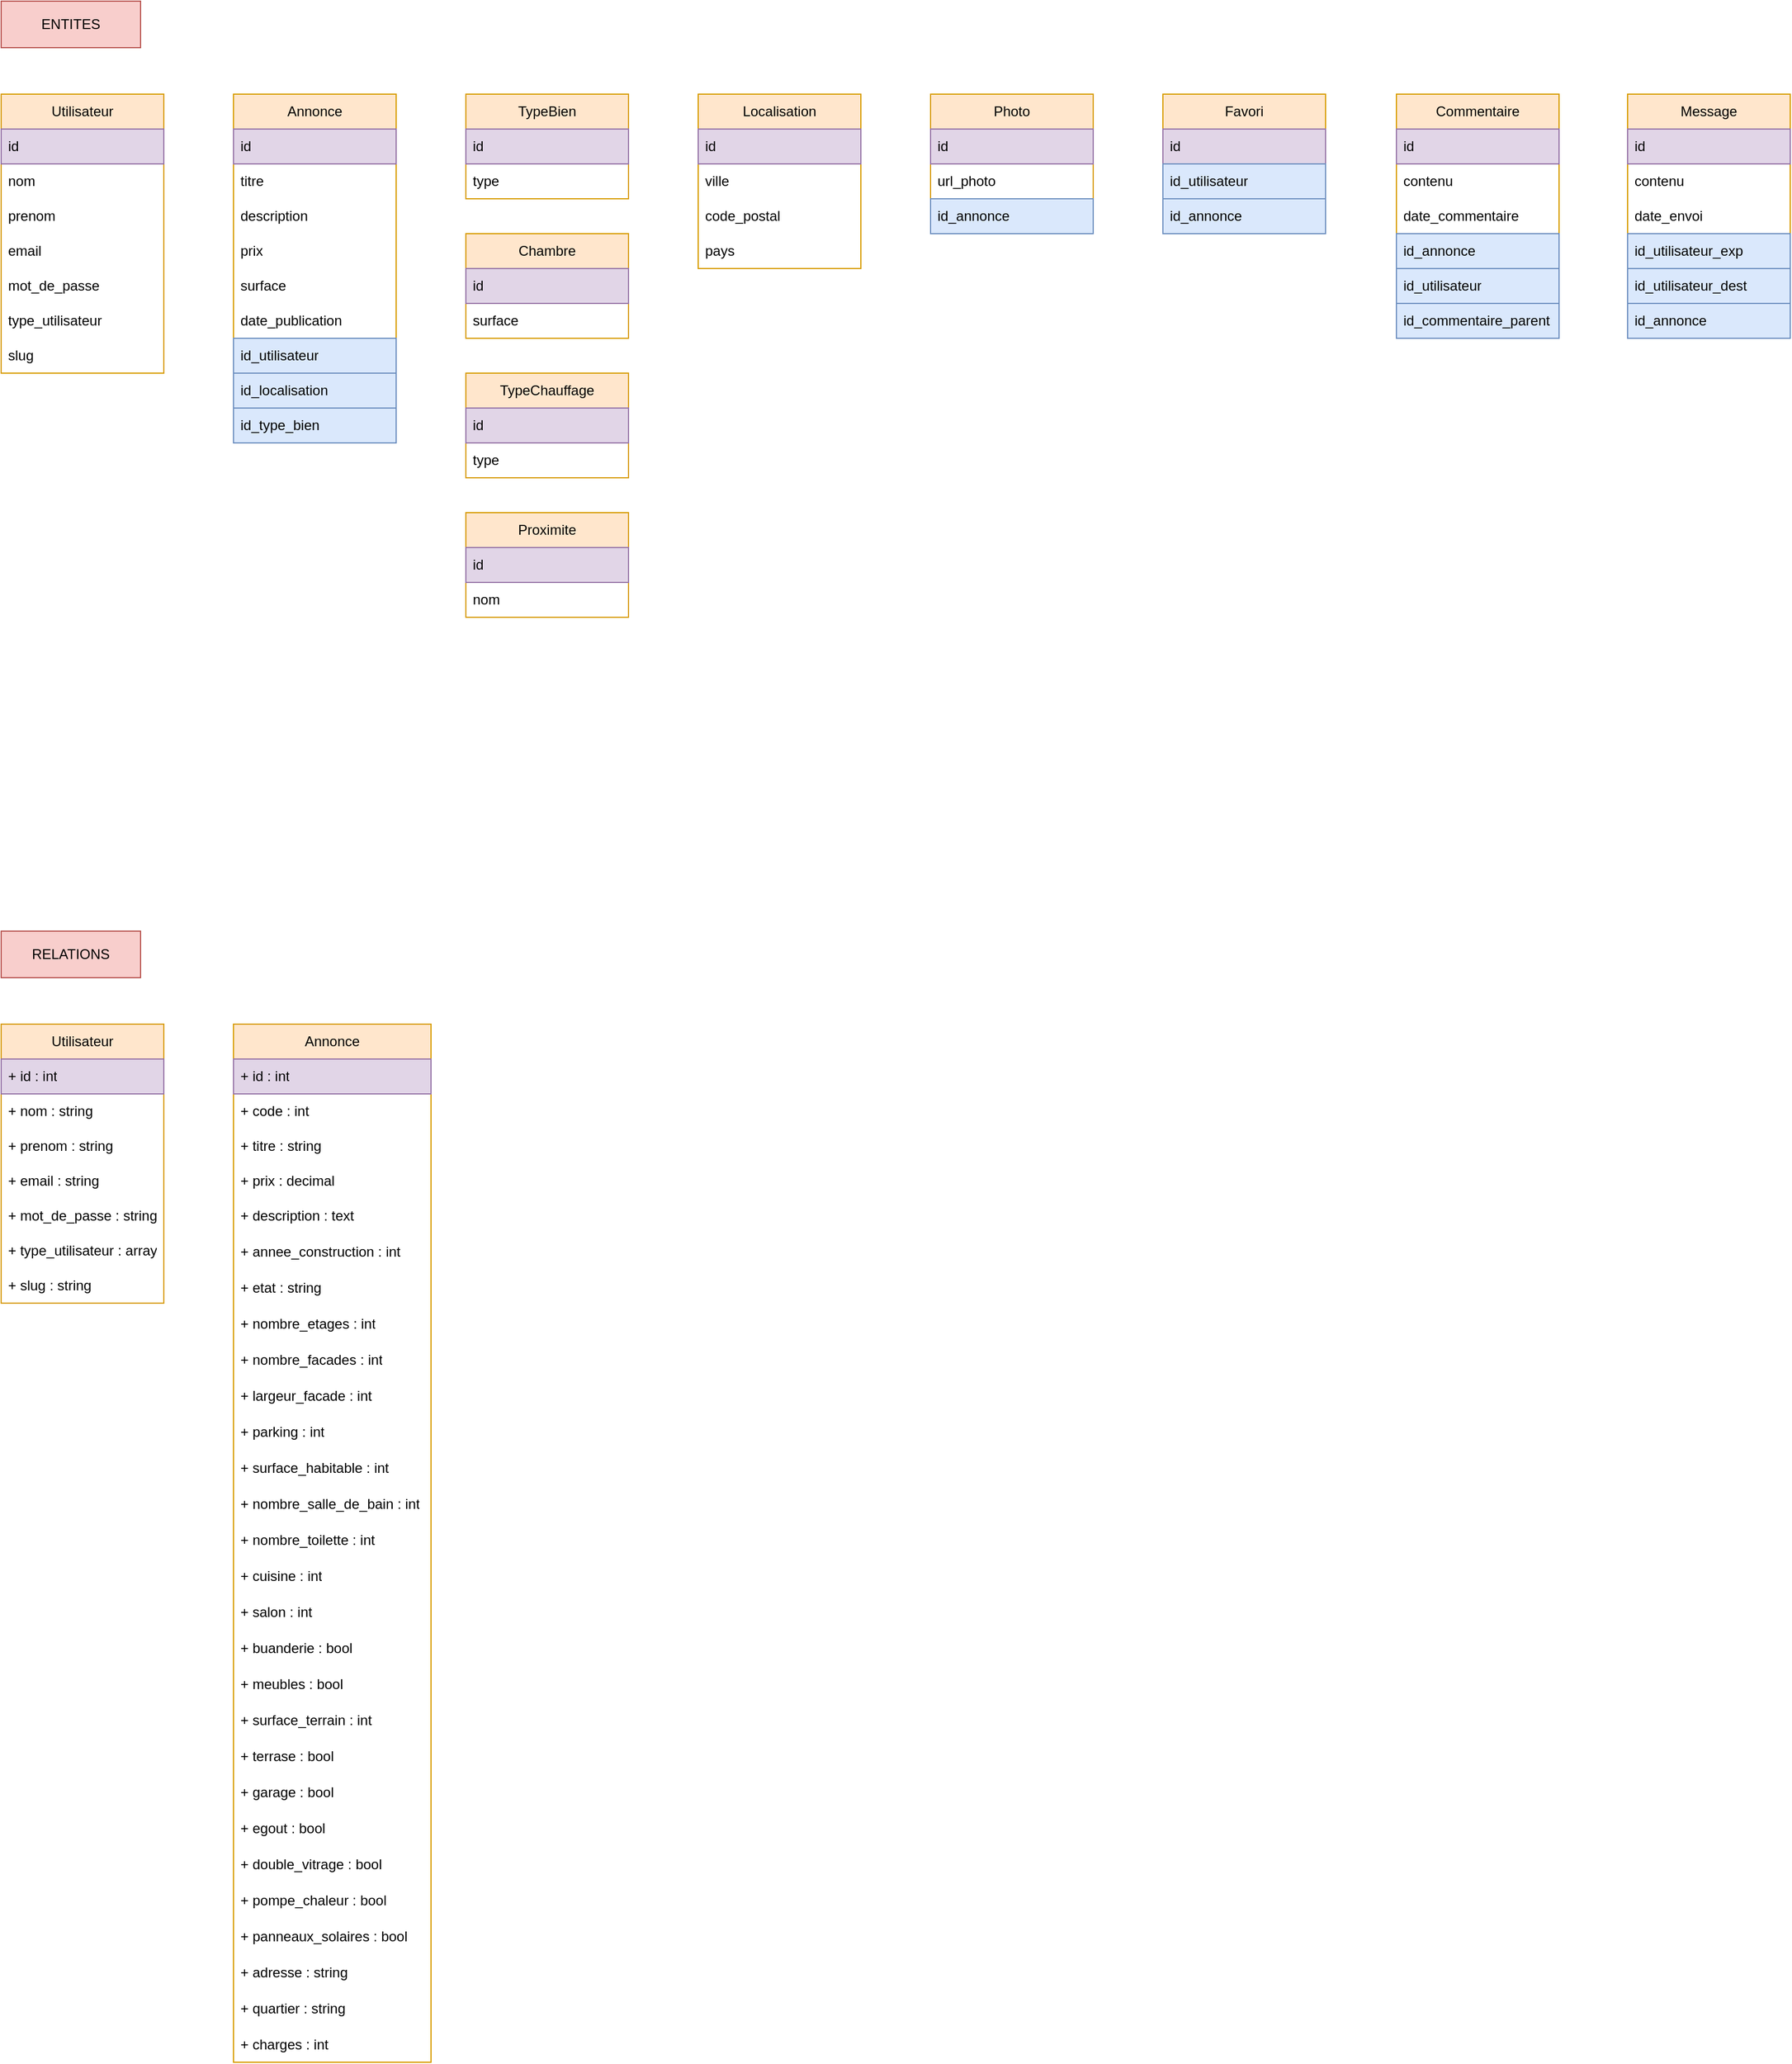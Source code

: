 <mxfile version="24.7.17">
  <diagram name="Page-1" id="j-ODXMt-n7fXXeZ1Ql2s">
    <mxGraphModel dx="1303" dy="1533" grid="1" gridSize="10" guides="1" tooltips="1" connect="1" arrows="1" fold="1" page="1" pageScale="1" pageWidth="827" pageHeight="1169" math="0" shadow="0">
      <root>
        <mxCell id="0" />
        <mxCell id="1" parent="0" />
        <mxCell id="mX9AHkWuaCNR2wwrBA3u-1" value="Utilisateur" style="swimlane;fontStyle=0;childLayout=stackLayout;horizontal=1;startSize=30;horizontalStack=0;resizeParent=1;resizeParentMax=0;resizeLast=0;collapsible=1;marginBottom=0;whiteSpace=wrap;html=1;fillColor=#ffe6cc;strokeColor=#d79b00;" parent="1" vertex="1">
          <mxGeometry x="40" y="120" width="140" height="240" as="geometry" />
        </mxCell>
        <mxCell id="mX9AHkWuaCNR2wwrBA3u-2" value="id" style="text;strokeColor=#9673a6;fillColor=#e1d5e7;align=left;verticalAlign=middle;spacingLeft=4;spacingRight=4;overflow=hidden;points=[[0,0.5],[1,0.5]];portConstraint=eastwest;rotatable=0;whiteSpace=wrap;html=1;" parent="mX9AHkWuaCNR2wwrBA3u-1" vertex="1">
          <mxGeometry y="30" width="140" height="30" as="geometry" />
        </mxCell>
        <mxCell id="mX9AHkWuaCNR2wwrBA3u-3" value="nom" style="text;strokeColor=none;fillColor=none;align=left;verticalAlign=middle;spacingLeft=4;spacingRight=4;overflow=hidden;points=[[0,0.5],[1,0.5]];portConstraint=eastwest;rotatable=0;whiteSpace=wrap;html=1;" parent="mX9AHkWuaCNR2wwrBA3u-1" vertex="1">
          <mxGeometry y="60" width="140" height="30" as="geometry" />
        </mxCell>
        <mxCell id="mX9AHkWuaCNR2wwrBA3u-4" value="prenom" style="text;strokeColor=none;fillColor=none;align=left;verticalAlign=middle;spacingLeft=4;spacingRight=4;overflow=hidden;points=[[0,0.5],[1,0.5]];portConstraint=eastwest;rotatable=0;whiteSpace=wrap;html=1;" parent="mX9AHkWuaCNR2wwrBA3u-1" vertex="1">
          <mxGeometry y="90" width="140" height="30" as="geometry" />
        </mxCell>
        <mxCell id="mX9AHkWuaCNR2wwrBA3u-12" value="email" style="text;strokeColor=none;fillColor=none;align=left;verticalAlign=middle;spacingLeft=4;spacingRight=4;overflow=hidden;points=[[0,0.5],[1,0.5]];portConstraint=eastwest;rotatable=0;whiteSpace=wrap;html=1;" parent="mX9AHkWuaCNR2wwrBA3u-1" vertex="1">
          <mxGeometry y="120" width="140" height="30" as="geometry" />
        </mxCell>
        <mxCell id="mX9AHkWuaCNR2wwrBA3u-13" value="mot_de_passe" style="text;strokeColor=none;fillColor=none;align=left;verticalAlign=middle;spacingLeft=4;spacingRight=4;overflow=hidden;points=[[0,0.5],[1,0.5]];portConstraint=eastwest;rotatable=0;whiteSpace=wrap;html=1;" parent="mX9AHkWuaCNR2wwrBA3u-1" vertex="1">
          <mxGeometry y="150" width="140" height="30" as="geometry" />
        </mxCell>
        <mxCell id="mX9AHkWuaCNR2wwrBA3u-14" value="type_utilisateur" style="text;strokeColor=none;fillColor=none;align=left;verticalAlign=middle;spacingLeft=4;spacingRight=4;overflow=hidden;points=[[0,0.5],[1,0.5]];portConstraint=eastwest;rotatable=0;whiteSpace=wrap;html=1;" parent="mX9AHkWuaCNR2wwrBA3u-1" vertex="1">
          <mxGeometry y="180" width="140" height="30" as="geometry" />
        </mxCell>
        <mxCell id="mX9AHkWuaCNR2wwrBA3u-15" value="slug" style="text;strokeColor=none;fillColor=none;align=left;verticalAlign=middle;spacingLeft=4;spacingRight=4;overflow=hidden;points=[[0,0.5],[1,0.5]];portConstraint=eastwest;rotatable=0;whiteSpace=wrap;html=1;" parent="mX9AHkWuaCNR2wwrBA3u-1" vertex="1">
          <mxGeometry y="210" width="140" height="30" as="geometry" />
        </mxCell>
        <mxCell id="mX9AHkWuaCNR2wwrBA3u-16" value="Annonce" style="swimlane;fontStyle=0;childLayout=stackLayout;horizontal=1;startSize=30;horizontalStack=0;resizeParent=1;resizeParentMax=0;resizeLast=0;collapsible=1;marginBottom=0;whiteSpace=wrap;html=1;fillColor=#ffe6cc;strokeColor=#d79b00;" parent="1" vertex="1">
          <mxGeometry x="240" y="120" width="140" height="300" as="geometry" />
        </mxCell>
        <mxCell id="mX9AHkWuaCNR2wwrBA3u-17" value="id" style="text;strokeColor=#9673a6;fillColor=#e1d5e7;align=left;verticalAlign=middle;spacingLeft=4;spacingRight=4;overflow=hidden;points=[[0,0.5],[1,0.5]];portConstraint=eastwest;rotatable=0;whiteSpace=wrap;html=1;" parent="mX9AHkWuaCNR2wwrBA3u-16" vertex="1">
          <mxGeometry y="30" width="140" height="30" as="geometry" />
        </mxCell>
        <mxCell id="mX9AHkWuaCNR2wwrBA3u-18" value="titre" style="text;strokeColor=none;fillColor=none;align=left;verticalAlign=middle;spacingLeft=4;spacingRight=4;overflow=hidden;points=[[0,0.5],[1,0.5]];portConstraint=eastwest;rotatable=0;whiteSpace=wrap;html=1;" parent="mX9AHkWuaCNR2wwrBA3u-16" vertex="1">
          <mxGeometry y="60" width="140" height="30" as="geometry" />
        </mxCell>
        <mxCell id="mX9AHkWuaCNR2wwrBA3u-19" value="description" style="text;strokeColor=none;fillColor=none;align=left;verticalAlign=middle;spacingLeft=4;spacingRight=4;overflow=hidden;points=[[0,0.5],[1,0.5]];portConstraint=eastwest;rotatable=0;whiteSpace=wrap;html=1;" parent="mX9AHkWuaCNR2wwrBA3u-16" vertex="1">
          <mxGeometry y="90" width="140" height="30" as="geometry" />
        </mxCell>
        <mxCell id="mX9AHkWuaCNR2wwrBA3u-20" value="prix" style="text;strokeColor=none;fillColor=none;align=left;verticalAlign=middle;spacingLeft=4;spacingRight=4;overflow=hidden;points=[[0,0.5],[1,0.5]];portConstraint=eastwest;rotatable=0;whiteSpace=wrap;html=1;" parent="mX9AHkWuaCNR2wwrBA3u-16" vertex="1">
          <mxGeometry y="120" width="140" height="30" as="geometry" />
        </mxCell>
        <mxCell id="mX9AHkWuaCNR2wwrBA3u-21" value="surface" style="text;strokeColor=none;fillColor=none;align=left;verticalAlign=middle;spacingLeft=4;spacingRight=4;overflow=hidden;points=[[0,0.5],[1,0.5]];portConstraint=eastwest;rotatable=0;whiteSpace=wrap;html=1;" parent="mX9AHkWuaCNR2wwrBA3u-16" vertex="1">
          <mxGeometry y="150" width="140" height="30" as="geometry" />
        </mxCell>
        <mxCell id="mX9AHkWuaCNR2wwrBA3u-22" value="date_publication" style="text;strokeColor=none;fillColor=none;align=left;verticalAlign=middle;spacingLeft=4;spacingRight=4;overflow=hidden;points=[[0,0.5],[1,0.5]];portConstraint=eastwest;rotatable=0;whiteSpace=wrap;html=1;" parent="mX9AHkWuaCNR2wwrBA3u-16" vertex="1">
          <mxGeometry y="180" width="140" height="30" as="geometry" />
        </mxCell>
        <mxCell id="mX9AHkWuaCNR2wwrBA3u-23" value="id_utilisateur" style="text;strokeColor=#6c8ebf;fillColor=#dae8fc;align=left;verticalAlign=middle;spacingLeft=4;spacingRight=4;overflow=hidden;points=[[0,0.5],[1,0.5]];portConstraint=eastwest;rotatable=0;whiteSpace=wrap;html=1;" parent="mX9AHkWuaCNR2wwrBA3u-16" vertex="1">
          <mxGeometry y="210" width="140" height="30" as="geometry" />
        </mxCell>
        <mxCell id="mX9AHkWuaCNR2wwrBA3u-32" value="id_localisation" style="text;strokeColor=#6c8ebf;fillColor=#dae8fc;align=left;verticalAlign=middle;spacingLeft=4;spacingRight=4;overflow=hidden;points=[[0,0.5],[1,0.5]];portConstraint=eastwest;rotatable=0;whiteSpace=wrap;html=1;" parent="mX9AHkWuaCNR2wwrBA3u-16" vertex="1">
          <mxGeometry y="240" width="140" height="30" as="geometry" />
        </mxCell>
        <mxCell id="mX9AHkWuaCNR2wwrBA3u-33" value="id_type_bien" style="text;strokeColor=#6c8ebf;fillColor=#dae8fc;align=left;verticalAlign=middle;spacingLeft=4;spacingRight=4;overflow=hidden;points=[[0,0.5],[1,0.5]];portConstraint=eastwest;rotatable=0;whiteSpace=wrap;html=1;" parent="mX9AHkWuaCNR2wwrBA3u-16" vertex="1">
          <mxGeometry y="270" width="140" height="30" as="geometry" />
        </mxCell>
        <mxCell id="mX9AHkWuaCNR2wwrBA3u-24" value="TypeBien" style="swimlane;fontStyle=0;childLayout=stackLayout;horizontal=1;startSize=30;horizontalStack=0;resizeParent=1;resizeParentMax=0;resizeLast=0;collapsible=1;marginBottom=0;whiteSpace=wrap;html=1;fillColor=#ffe6cc;strokeColor=#d79b00;" parent="1" vertex="1">
          <mxGeometry x="440" y="120" width="140" height="90" as="geometry" />
        </mxCell>
        <mxCell id="mX9AHkWuaCNR2wwrBA3u-25" value="id" style="text;strokeColor=#9673a6;fillColor=#e1d5e7;align=left;verticalAlign=middle;spacingLeft=4;spacingRight=4;overflow=hidden;points=[[0,0.5],[1,0.5]];portConstraint=eastwest;rotatable=0;whiteSpace=wrap;html=1;" parent="mX9AHkWuaCNR2wwrBA3u-24" vertex="1">
          <mxGeometry y="30" width="140" height="30" as="geometry" />
        </mxCell>
        <mxCell id="mX9AHkWuaCNR2wwrBA3u-26" value="type" style="text;strokeColor=none;fillColor=none;align=left;verticalAlign=middle;spacingLeft=4;spacingRight=4;overflow=hidden;points=[[0,0.5],[1,0.5]];portConstraint=eastwest;rotatable=0;whiteSpace=wrap;html=1;" parent="mX9AHkWuaCNR2wwrBA3u-24" vertex="1">
          <mxGeometry y="60" width="140" height="30" as="geometry" />
        </mxCell>
        <mxCell id="mX9AHkWuaCNR2wwrBA3u-34" value="Localisation" style="swimlane;fontStyle=0;childLayout=stackLayout;horizontal=1;startSize=30;horizontalStack=0;resizeParent=1;resizeParentMax=0;resizeLast=0;collapsible=1;marginBottom=0;whiteSpace=wrap;html=1;fillColor=#ffe6cc;strokeColor=#d79b00;" parent="1" vertex="1">
          <mxGeometry x="640" y="120" width="140" height="150" as="geometry" />
        </mxCell>
        <mxCell id="mX9AHkWuaCNR2wwrBA3u-35" value="id" style="text;strokeColor=#9673a6;fillColor=#e1d5e7;align=left;verticalAlign=middle;spacingLeft=4;spacingRight=4;overflow=hidden;points=[[0,0.5],[1,0.5]];portConstraint=eastwest;rotatable=0;whiteSpace=wrap;html=1;" parent="mX9AHkWuaCNR2wwrBA3u-34" vertex="1">
          <mxGeometry y="30" width="140" height="30" as="geometry" />
        </mxCell>
        <mxCell id="mX9AHkWuaCNR2wwrBA3u-36" value="ville" style="text;strokeColor=none;fillColor=none;align=left;verticalAlign=middle;spacingLeft=4;spacingRight=4;overflow=hidden;points=[[0,0.5],[1,0.5]];portConstraint=eastwest;rotatable=0;whiteSpace=wrap;html=1;" parent="mX9AHkWuaCNR2wwrBA3u-34" vertex="1">
          <mxGeometry y="60" width="140" height="30" as="geometry" />
        </mxCell>
        <mxCell id="mX9AHkWuaCNR2wwrBA3u-37" value="code_postal" style="text;strokeColor=none;fillColor=none;align=left;verticalAlign=middle;spacingLeft=4;spacingRight=4;overflow=hidden;points=[[0,0.5],[1,0.5]];portConstraint=eastwest;rotatable=0;whiteSpace=wrap;html=1;" parent="mX9AHkWuaCNR2wwrBA3u-34" vertex="1">
          <mxGeometry y="90" width="140" height="30" as="geometry" />
        </mxCell>
        <mxCell id="mX9AHkWuaCNR2wwrBA3u-38" value="pays" style="text;strokeColor=none;fillColor=none;align=left;verticalAlign=middle;spacingLeft=4;spacingRight=4;overflow=hidden;points=[[0,0.5],[1,0.5]];portConstraint=eastwest;rotatable=0;whiteSpace=wrap;html=1;" parent="mX9AHkWuaCNR2wwrBA3u-34" vertex="1">
          <mxGeometry y="120" width="140" height="30" as="geometry" />
        </mxCell>
        <mxCell id="mX9AHkWuaCNR2wwrBA3u-39" value="Photo" style="swimlane;fontStyle=0;childLayout=stackLayout;horizontal=1;startSize=30;horizontalStack=0;resizeParent=1;resizeParentMax=0;resizeLast=0;collapsible=1;marginBottom=0;whiteSpace=wrap;html=1;fillColor=#ffe6cc;strokeColor=#d79b00;" parent="1" vertex="1">
          <mxGeometry x="840" y="120" width="140" height="120" as="geometry" />
        </mxCell>
        <mxCell id="mX9AHkWuaCNR2wwrBA3u-40" value="id" style="text;strokeColor=#9673a6;fillColor=#e1d5e7;align=left;verticalAlign=middle;spacingLeft=4;spacingRight=4;overflow=hidden;points=[[0,0.5],[1,0.5]];portConstraint=eastwest;rotatable=0;whiteSpace=wrap;html=1;" parent="mX9AHkWuaCNR2wwrBA3u-39" vertex="1">
          <mxGeometry y="30" width="140" height="30" as="geometry" />
        </mxCell>
        <mxCell id="mX9AHkWuaCNR2wwrBA3u-41" value="url_photo" style="text;strokeColor=none;fillColor=none;align=left;verticalAlign=middle;spacingLeft=4;spacingRight=4;overflow=hidden;points=[[0,0.5],[1,0.5]];portConstraint=eastwest;rotatable=0;whiteSpace=wrap;html=1;" parent="mX9AHkWuaCNR2wwrBA3u-39" vertex="1">
          <mxGeometry y="60" width="140" height="30" as="geometry" />
        </mxCell>
        <mxCell id="mX9AHkWuaCNR2wwrBA3u-42" value="id_annonce" style="text;strokeColor=#6c8ebf;fillColor=#dae8fc;align=left;verticalAlign=middle;spacingLeft=4;spacingRight=4;overflow=hidden;points=[[0,0.5],[1,0.5]];portConstraint=eastwest;rotatable=0;whiteSpace=wrap;html=1;" parent="mX9AHkWuaCNR2wwrBA3u-39" vertex="1">
          <mxGeometry y="90" width="140" height="30" as="geometry" />
        </mxCell>
        <mxCell id="mX9AHkWuaCNR2wwrBA3u-44" value="Favori" style="swimlane;fontStyle=0;childLayout=stackLayout;horizontal=1;startSize=30;horizontalStack=0;resizeParent=1;resizeParentMax=0;resizeLast=0;collapsible=1;marginBottom=0;whiteSpace=wrap;html=1;fillColor=#ffe6cc;strokeColor=#d79b00;" parent="1" vertex="1">
          <mxGeometry x="1040" y="120" width="140" height="120" as="geometry" />
        </mxCell>
        <mxCell id="mX9AHkWuaCNR2wwrBA3u-45" value="id" style="text;strokeColor=#9673a6;fillColor=#e1d5e7;align=left;verticalAlign=middle;spacingLeft=4;spacingRight=4;overflow=hidden;points=[[0,0.5],[1,0.5]];portConstraint=eastwest;rotatable=0;whiteSpace=wrap;html=1;" parent="mX9AHkWuaCNR2wwrBA3u-44" vertex="1">
          <mxGeometry y="30" width="140" height="30" as="geometry" />
        </mxCell>
        <mxCell id="mX9AHkWuaCNR2wwrBA3u-47" value="id_utilisateur" style="text;strokeColor=#6c8ebf;fillColor=#dae8fc;align=left;verticalAlign=middle;spacingLeft=4;spacingRight=4;overflow=hidden;points=[[0,0.5],[1,0.5]];portConstraint=eastwest;rotatable=0;whiteSpace=wrap;html=1;" parent="mX9AHkWuaCNR2wwrBA3u-44" vertex="1">
          <mxGeometry y="60" width="140" height="30" as="geometry" />
        </mxCell>
        <mxCell id="mX9AHkWuaCNR2wwrBA3u-48" value="id_annonce" style="text;strokeColor=#6c8ebf;fillColor=#dae8fc;align=left;verticalAlign=middle;spacingLeft=4;spacingRight=4;overflow=hidden;points=[[0,0.5],[1,0.5]];portConstraint=eastwest;rotatable=0;whiteSpace=wrap;html=1;" parent="mX9AHkWuaCNR2wwrBA3u-44" vertex="1">
          <mxGeometry y="90" width="140" height="30" as="geometry" />
        </mxCell>
        <mxCell id="mX9AHkWuaCNR2wwrBA3u-49" value="Commentaire" style="swimlane;fontStyle=0;childLayout=stackLayout;horizontal=1;startSize=30;horizontalStack=0;resizeParent=1;resizeParentMax=0;resizeLast=0;collapsible=1;marginBottom=0;whiteSpace=wrap;html=1;fillColor=#ffe6cc;strokeColor=#d79b00;" parent="1" vertex="1">
          <mxGeometry x="1241" y="120" width="140" height="210" as="geometry" />
        </mxCell>
        <mxCell id="mX9AHkWuaCNR2wwrBA3u-50" value="id" style="text;strokeColor=#9673a6;fillColor=#e1d5e7;align=left;verticalAlign=middle;spacingLeft=4;spacingRight=4;overflow=hidden;points=[[0,0.5],[1,0.5]];portConstraint=eastwest;rotatable=0;whiteSpace=wrap;html=1;" parent="mX9AHkWuaCNR2wwrBA3u-49" vertex="1">
          <mxGeometry y="30" width="140" height="30" as="geometry" />
        </mxCell>
        <mxCell id="mX9AHkWuaCNR2wwrBA3u-51" value="contenu" style="text;strokeColor=none;fillColor=none;align=left;verticalAlign=middle;spacingLeft=4;spacingRight=4;overflow=hidden;points=[[0,0.5],[1,0.5]];portConstraint=eastwest;rotatable=0;whiteSpace=wrap;html=1;" parent="mX9AHkWuaCNR2wwrBA3u-49" vertex="1">
          <mxGeometry y="60" width="140" height="30" as="geometry" />
        </mxCell>
        <mxCell id="mX9AHkWuaCNR2wwrBA3u-53" value="date_commentaire" style="text;strokeColor=none;fillColor=none;align=left;verticalAlign=middle;spacingLeft=4;spacingRight=4;overflow=hidden;points=[[0,0.5],[1,0.5]];portConstraint=eastwest;rotatable=0;whiteSpace=wrap;html=1;" parent="mX9AHkWuaCNR2wwrBA3u-49" vertex="1">
          <mxGeometry y="90" width="140" height="30" as="geometry" />
        </mxCell>
        <mxCell id="mX9AHkWuaCNR2wwrBA3u-52" value="id_annonce" style="text;strokeColor=#6c8ebf;fillColor=#dae8fc;align=left;verticalAlign=middle;spacingLeft=4;spacingRight=4;overflow=hidden;points=[[0,0.5],[1,0.5]];portConstraint=eastwest;rotatable=0;whiteSpace=wrap;html=1;" parent="mX9AHkWuaCNR2wwrBA3u-49" vertex="1">
          <mxGeometry y="120" width="140" height="30" as="geometry" />
        </mxCell>
        <mxCell id="mX9AHkWuaCNR2wwrBA3u-54" value="id_utilisateur" style="text;strokeColor=#6c8ebf;fillColor=#dae8fc;align=left;verticalAlign=middle;spacingLeft=4;spacingRight=4;overflow=hidden;points=[[0,0.5],[1,0.5]];portConstraint=eastwest;rotatable=0;whiteSpace=wrap;html=1;" parent="mX9AHkWuaCNR2wwrBA3u-49" vertex="1">
          <mxGeometry y="150" width="140" height="30" as="geometry" />
        </mxCell>
        <mxCell id="mX9AHkWuaCNR2wwrBA3u-55" value="id_commentaire_parent" style="text;strokeColor=#6c8ebf;fillColor=#dae8fc;align=left;verticalAlign=middle;spacingLeft=4;spacingRight=4;overflow=hidden;points=[[0,0.5],[1,0.5]];portConstraint=eastwest;rotatable=0;whiteSpace=wrap;html=1;" parent="mX9AHkWuaCNR2wwrBA3u-49" vertex="1">
          <mxGeometry y="180" width="140" height="30" as="geometry" />
        </mxCell>
        <mxCell id="mX9AHkWuaCNR2wwrBA3u-56" value="Message" style="swimlane;fontStyle=0;childLayout=stackLayout;horizontal=1;startSize=30;horizontalStack=0;resizeParent=1;resizeParentMax=0;resizeLast=0;collapsible=1;marginBottom=0;whiteSpace=wrap;html=1;fillColor=#ffe6cc;strokeColor=#d79b00;" parent="1" vertex="1">
          <mxGeometry x="1440" y="120" width="140" height="210" as="geometry" />
        </mxCell>
        <mxCell id="mX9AHkWuaCNR2wwrBA3u-57" value="id" style="text;strokeColor=#9673a6;fillColor=#e1d5e7;align=left;verticalAlign=middle;spacingLeft=4;spacingRight=4;overflow=hidden;points=[[0,0.5],[1,0.5]];portConstraint=eastwest;rotatable=0;whiteSpace=wrap;html=1;" parent="mX9AHkWuaCNR2wwrBA3u-56" vertex="1">
          <mxGeometry y="30" width="140" height="30" as="geometry" />
        </mxCell>
        <mxCell id="mX9AHkWuaCNR2wwrBA3u-58" value="contenu" style="text;strokeColor=none;fillColor=none;align=left;verticalAlign=middle;spacingLeft=4;spacingRight=4;overflow=hidden;points=[[0,0.5],[1,0.5]];portConstraint=eastwest;rotatable=0;whiteSpace=wrap;html=1;" parent="mX9AHkWuaCNR2wwrBA3u-56" vertex="1">
          <mxGeometry y="60" width="140" height="30" as="geometry" />
        </mxCell>
        <mxCell id="mX9AHkWuaCNR2wwrBA3u-59" value="date_envoi" style="text;strokeColor=none;fillColor=none;align=left;verticalAlign=middle;spacingLeft=4;spacingRight=4;overflow=hidden;points=[[0,0.5],[1,0.5]];portConstraint=eastwest;rotatable=0;whiteSpace=wrap;html=1;" parent="mX9AHkWuaCNR2wwrBA3u-56" vertex="1">
          <mxGeometry y="90" width="140" height="30" as="geometry" />
        </mxCell>
        <mxCell id="mX9AHkWuaCNR2wwrBA3u-60" value="id_utilisateur_exp" style="text;strokeColor=#6c8ebf;fillColor=#dae8fc;align=left;verticalAlign=middle;spacingLeft=4;spacingRight=4;overflow=hidden;points=[[0,0.5],[1,0.5]];portConstraint=eastwest;rotatable=0;whiteSpace=wrap;html=1;" parent="mX9AHkWuaCNR2wwrBA3u-56" vertex="1">
          <mxGeometry y="120" width="140" height="30" as="geometry" />
        </mxCell>
        <mxCell id="mX9AHkWuaCNR2wwrBA3u-61" value="id_utilisateur_dest" style="text;strokeColor=#6c8ebf;fillColor=#dae8fc;align=left;verticalAlign=middle;spacingLeft=4;spacingRight=4;overflow=hidden;points=[[0,0.5],[1,0.5]];portConstraint=eastwest;rotatable=0;whiteSpace=wrap;html=1;" parent="mX9AHkWuaCNR2wwrBA3u-56" vertex="1">
          <mxGeometry y="150" width="140" height="30" as="geometry" />
        </mxCell>
        <mxCell id="mX9AHkWuaCNR2wwrBA3u-62" value="id_annonce" style="text;strokeColor=#6c8ebf;fillColor=#dae8fc;align=left;verticalAlign=middle;spacingLeft=4;spacingRight=4;overflow=hidden;points=[[0,0.5],[1,0.5]];portConstraint=eastwest;rotatable=0;whiteSpace=wrap;html=1;" parent="mX9AHkWuaCNR2wwrBA3u-56" vertex="1">
          <mxGeometry y="180" width="140" height="30" as="geometry" />
        </mxCell>
        <mxCell id="mX9AHkWuaCNR2wwrBA3u-63" value="RELATIONS" style="rounded=0;whiteSpace=wrap;html=1;fillColor=#f8cecc;strokeColor=#b85450;" parent="1" vertex="1">
          <mxGeometry x="40" y="840" width="120" height="40" as="geometry" />
        </mxCell>
        <mxCell id="mX9AHkWuaCNR2wwrBA3u-65" value="ENTITES" style="rounded=0;whiteSpace=wrap;html=1;fillColor=#f8cecc;strokeColor=#b85450;" parent="1" vertex="1">
          <mxGeometry x="40" y="40" width="120" height="40" as="geometry" />
        </mxCell>
        <mxCell id="mX9AHkWuaCNR2wwrBA3u-66" value="Utilisateur" style="swimlane;fontStyle=0;childLayout=stackLayout;horizontal=1;startSize=30;horizontalStack=0;resizeParent=1;resizeParentMax=0;resizeLast=0;collapsible=1;marginBottom=0;whiteSpace=wrap;html=1;fillColor=#ffe6cc;strokeColor=#d79b00;" parent="1" vertex="1">
          <mxGeometry x="40" y="920" width="140" height="240" as="geometry" />
        </mxCell>
        <mxCell id="mX9AHkWuaCNR2wwrBA3u-67" value="+ id : int" style="text;strokeColor=#9673a6;fillColor=#e1d5e7;align=left;verticalAlign=middle;spacingLeft=4;spacingRight=4;overflow=hidden;points=[[0,0.5],[1,0.5]];portConstraint=eastwest;rotatable=0;whiteSpace=wrap;html=1;" parent="mX9AHkWuaCNR2wwrBA3u-66" vertex="1">
          <mxGeometry y="30" width="140" height="30" as="geometry" />
        </mxCell>
        <mxCell id="mX9AHkWuaCNR2wwrBA3u-68" value="+ nom : string" style="text;strokeColor=none;fillColor=none;align=left;verticalAlign=middle;spacingLeft=4;spacingRight=4;overflow=hidden;points=[[0,0.5],[1,0.5]];portConstraint=eastwest;rotatable=0;whiteSpace=wrap;html=1;" parent="mX9AHkWuaCNR2wwrBA3u-66" vertex="1">
          <mxGeometry y="60" width="140" height="30" as="geometry" />
        </mxCell>
        <mxCell id="mX9AHkWuaCNR2wwrBA3u-69" value="+ prenom : string" style="text;strokeColor=none;fillColor=none;align=left;verticalAlign=middle;spacingLeft=4;spacingRight=4;overflow=hidden;points=[[0,0.5],[1,0.5]];portConstraint=eastwest;rotatable=0;whiteSpace=wrap;html=1;" parent="mX9AHkWuaCNR2wwrBA3u-66" vertex="1">
          <mxGeometry y="90" width="140" height="30" as="geometry" />
        </mxCell>
        <mxCell id="mX9AHkWuaCNR2wwrBA3u-70" value="+ email : string" style="text;strokeColor=none;fillColor=none;align=left;verticalAlign=middle;spacingLeft=4;spacingRight=4;overflow=hidden;points=[[0,0.5],[1,0.5]];portConstraint=eastwest;rotatable=0;whiteSpace=wrap;html=1;" parent="mX9AHkWuaCNR2wwrBA3u-66" vertex="1">
          <mxGeometry y="120" width="140" height="30" as="geometry" />
        </mxCell>
        <mxCell id="mX9AHkWuaCNR2wwrBA3u-71" value="+ mot_de_passe : string" style="text;strokeColor=none;fillColor=none;align=left;verticalAlign=middle;spacingLeft=4;spacingRight=4;overflow=hidden;points=[[0,0.5],[1,0.5]];portConstraint=eastwest;rotatable=0;whiteSpace=wrap;html=1;" parent="mX9AHkWuaCNR2wwrBA3u-66" vertex="1">
          <mxGeometry y="150" width="140" height="30" as="geometry" />
        </mxCell>
        <mxCell id="mX9AHkWuaCNR2wwrBA3u-72" value="+ type_utilisateur : array" style="text;strokeColor=none;fillColor=none;align=left;verticalAlign=middle;spacingLeft=4;spacingRight=4;overflow=hidden;points=[[0,0.5],[1,0.5]];portConstraint=eastwest;rotatable=0;whiteSpace=wrap;html=1;" parent="mX9AHkWuaCNR2wwrBA3u-66" vertex="1">
          <mxGeometry y="180" width="140" height="30" as="geometry" />
        </mxCell>
        <mxCell id="mX9AHkWuaCNR2wwrBA3u-73" value="+ slug : string" style="text;strokeColor=none;fillColor=none;align=left;verticalAlign=middle;spacingLeft=4;spacingRight=4;overflow=hidden;points=[[0,0.5],[1,0.5]];portConstraint=eastwest;rotatable=0;whiteSpace=wrap;html=1;" parent="mX9AHkWuaCNR2wwrBA3u-66" vertex="1">
          <mxGeometry y="210" width="140" height="30" as="geometry" />
        </mxCell>
        <mxCell id="mX9AHkWuaCNR2wwrBA3u-74" value="Annonce" style="swimlane;fontStyle=0;childLayout=stackLayout;horizontal=1;startSize=30;horizontalStack=0;resizeParent=1;resizeParentMax=0;resizeLast=0;collapsible=1;marginBottom=0;whiteSpace=wrap;html=1;fillColor=#ffe6cc;strokeColor=#d79b00;" parent="1" vertex="1">
          <mxGeometry x="240" y="920" width="170" height="893" as="geometry" />
        </mxCell>
        <mxCell id="mX9AHkWuaCNR2wwrBA3u-75" value="+ id : int" style="text;strokeColor=#9673a6;fillColor=#e1d5e7;align=left;verticalAlign=middle;spacingLeft=4;spacingRight=4;overflow=hidden;points=[[0,0.5],[1,0.5]];portConstraint=eastwest;rotatable=0;whiteSpace=wrap;html=1;" parent="mX9AHkWuaCNR2wwrBA3u-74" vertex="1">
          <mxGeometry y="30" width="170" height="30" as="geometry" />
        </mxCell>
        <mxCell id="mX9AHkWuaCNR2wwrBA3u-76" value="+ code : int" style="text;strokeColor=none;fillColor=none;align=left;verticalAlign=middle;spacingLeft=4;spacingRight=4;overflow=hidden;points=[[0,0.5],[1,0.5]];portConstraint=eastwest;rotatable=0;whiteSpace=wrap;html=1;" parent="mX9AHkWuaCNR2wwrBA3u-74" vertex="1">
          <mxGeometry y="60" width="170" height="30" as="geometry" />
        </mxCell>
        <mxCell id="gf1nLsZvE9ajbszgvkLY-1" value="+ titre : string" style="text;strokeColor=none;fillColor=none;align=left;verticalAlign=middle;spacingLeft=4;spacingRight=4;overflow=hidden;points=[[0,0.5],[1,0.5]];portConstraint=eastwest;rotatable=0;whiteSpace=wrap;html=1;" vertex="1" parent="mX9AHkWuaCNR2wwrBA3u-74">
          <mxGeometry y="90" width="170" height="30" as="geometry" />
        </mxCell>
        <mxCell id="mX9AHkWuaCNR2wwrBA3u-78" value="+ prix : decimal" style="text;strokeColor=none;fillColor=none;align=left;verticalAlign=middle;spacingLeft=4;spacingRight=4;overflow=hidden;points=[[0,0.5],[1,0.5]];portConstraint=eastwest;rotatable=0;whiteSpace=wrap;html=1;" parent="mX9AHkWuaCNR2wwrBA3u-74" vertex="1">
          <mxGeometry y="120" width="170" height="30" as="geometry" />
        </mxCell>
        <mxCell id="mX9AHkWuaCNR2wwrBA3u-77" value="+ description : text" style="text;strokeColor=none;fillColor=none;align=left;verticalAlign=middle;spacingLeft=4;spacingRight=4;overflow=hidden;points=[[0,0.5],[1,0.5]];portConstraint=eastwest;rotatable=0;whiteSpace=wrap;html=1;" parent="mX9AHkWuaCNR2wwrBA3u-74" vertex="1">
          <mxGeometry y="150" width="170" height="30" as="geometry" />
        </mxCell>
        <mxCell id="gf1nLsZvE9ajbszgvkLY-2" value="+ annee_construction : int" style="text;strokeColor=none;fillColor=none;align=left;verticalAlign=middle;spacingLeft=4;spacingRight=4;overflow=hidden;points=[[0,0.5],[1,0.5]];portConstraint=eastwest;rotatable=0;whiteSpace=wrap;html=1;" vertex="1" parent="mX9AHkWuaCNR2wwrBA3u-74">
          <mxGeometry y="180" width="170" height="31" as="geometry" />
        </mxCell>
        <mxCell id="gf1nLsZvE9ajbszgvkLY-3" value="+ etat : string" style="text;strokeColor=none;fillColor=none;align=left;verticalAlign=middle;spacingLeft=4;spacingRight=4;overflow=hidden;points=[[0,0.5],[1,0.5]];portConstraint=eastwest;rotatable=0;whiteSpace=wrap;html=1;" vertex="1" parent="mX9AHkWuaCNR2wwrBA3u-74">
          <mxGeometry y="211" width="170" height="31" as="geometry" />
        </mxCell>
        <mxCell id="gf1nLsZvE9ajbszgvkLY-4" value="+ nombre_etages : int" style="text;strokeColor=none;fillColor=none;align=left;verticalAlign=middle;spacingLeft=4;spacingRight=4;overflow=hidden;points=[[0,0.5],[1,0.5]];portConstraint=eastwest;rotatable=0;whiteSpace=wrap;html=1;" vertex="1" parent="mX9AHkWuaCNR2wwrBA3u-74">
          <mxGeometry y="242" width="170" height="31" as="geometry" />
        </mxCell>
        <mxCell id="gf1nLsZvE9ajbszgvkLY-5" value="+ nombre_facades : int" style="text;strokeColor=none;fillColor=none;align=left;verticalAlign=middle;spacingLeft=4;spacingRight=4;overflow=hidden;points=[[0,0.5],[1,0.5]];portConstraint=eastwest;rotatable=0;whiteSpace=wrap;html=1;" vertex="1" parent="mX9AHkWuaCNR2wwrBA3u-74">
          <mxGeometry y="273" width="170" height="31" as="geometry" />
        </mxCell>
        <mxCell id="gf1nLsZvE9ajbszgvkLY-6" value="+ largeur_facade : int" style="text;strokeColor=none;fillColor=none;align=left;verticalAlign=middle;spacingLeft=4;spacingRight=4;overflow=hidden;points=[[0,0.5],[1,0.5]];portConstraint=eastwest;rotatable=0;whiteSpace=wrap;html=1;" vertex="1" parent="mX9AHkWuaCNR2wwrBA3u-74">
          <mxGeometry y="304" width="170" height="31" as="geometry" />
        </mxCell>
        <mxCell id="gf1nLsZvE9ajbszgvkLY-7" value="+ parking : int" style="text;strokeColor=none;fillColor=none;align=left;verticalAlign=middle;spacingLeft=4;spacingRight=4;overflow=hidden;points=[[0,0.5],[1,0.5]];portConstraint=eastwest;rotatable=0;whiteSpace=wrap;html=1;" vertex="1" parent="mX9AHkWuaCNR2wwrBA3u-74">
          <mxGeometry y="335" width="170" height="31" as="geometry" />
        </mxCell>
        <mxCell id="gf1nLsZvE9ajbszgvkLY-8" value="+ surface_habitable : int" style="text;strokeColor=none;fillColor=none;align=left;verticalAlign=middle;spacingLeft=4;spacingRight=4;overflow=hidden;points=[[0,0.5],[1,0.5]];portConstraint=eastwest;rotatable=0;whiteSpace=wrap;html=1;" vertex="1" parent="mX9AHkWuaCNR2wwrBA3u-74">
          <mxGeometry y="366" width="170" height="31" as="geometry" />
        </mxCell>
        <mxCell id="gf1nLsZvE9ajbszgvkLY-9" value="+ nombre_salle_de_bain : int" style="text;strokeColor=none;fillColor=none;align=left;verticalAlign=middle;spacingLeft=4;spacingRight=4;overflow=hidden;points=[[0,0.5],[1,0.5]];portConstraint=eastwest;rotatable=0;whiteSpace=wrap;html=1;" vertex="1" parent="mX9AHkWuaCNR2wwrBA3u-74">
          <mxGeometry y="397" width="170" height="31" as="geometry" />
        </mxCell>
        <mxCell id="gf1nLsZvE9ajbszgvkLY-10" value="+ nombre_toilette : int" style="text;strokeColor=none;fillColor=none;align=left;verticalAlign=middle;spacingLeft=4;spacingRight=4;overflow=hidden;points=[[0,0.5],[1,0.5]];portConstraint=eastwest;rotatable=0;whiteSpace=wrap;html=1;" vertex="1" parent="mX9AHkWuaCNR2wwrBA3u-74">
          <mxGeometry y="428" width="170" height="31" as="geometry" />
        </mxCell>
        <mxCell id="gf1nLsZvE9ajbszgvkLY-11" value="+ cuisine : int" style="text;strokeColor=none;fillColor=none;align=left;verticalAlign=middle;spacingLeft=4;spacingRight=4;overflow=hidden;points=[[0,0.5],[1,0.5]];portConstraint=eastwest;rotatable=0;whiteSpace=wrap;html=1;" vertex="1" parent="mX9AHkWuaCNR2wwrBA3u-74">
          <mxGeometry y="459" width="170" height="31" as="geometry" />
        </mxCell>
        <mxCell id="gf1nLsZvE9ajbszgvkLY-12" value="+ salon : int" style="text;strokeColor=none;fillColor=none;align=left;verticalAlign=middle;spacingLeft=4;spacingRight=4;overflow=hidden;points=[[0,0.5],[1,0.5]];portConstraint=eastwest;rotatable=0;whiteSpace=wrap;html=1;" vertex="1" parent="mX9AHkWuaCNR2wwrBA3u-74">
          <mxGeometry y="490" width="170" height="31" as="geometry" />
        </mxCell>
        <mxCell id="gf1nLsZvE9ajbszgvkLY-13" value="+ buanderie : bool" style="text;strokeColor=none;fillColor=none;align=left;verticalAlign=middle;spacingLeft=4;spacingRight=4;overflow=hidden;points=[[0,0.5],[1,0.5]];portConstraint=eastwest;rotatable=0;whiteSpace=wrap;html=1;" vertex="1" parent="mX9AHkWuaCNR2wwrBA3u-74">
          <mxGeometry y="521" width="170" height="31" as="geometry" />
        </mxCell>
        <mxCell id="gf1nLsZvE9ajbszgvkLY-14" value="+ meubles : bool" style="text;strokeColor=none;fillColor=none;align=left;verticalAlign=middle;spacingLeft=4;spacingRight=4;overflow=hidden;points=[[0,0.5],[1,0.5]];portConstraint=eastwest;rotatable=0;whiteSpace=wrap;html=1;" vertex="1" parent="mX9AHkWuaCNR2wwrBA3u-74">
          <mxGeometry y="552" width="170" height="31" as="geometry" />
        </mxCell>
        <mxCell id="gf1nLsZvE9ajbszgvkLY-15" value="+ surface_terrain : int" style="text;strokeColor=none;fillColor=none;align=left;verticalAlign=middle;spacingLeft=4;spacingRight=4;overflow=hidden;points=[[0,0.5],[1,0.5]];portConstraint=eastwest;rotatable=0;whiteSpace=wrap;html=1;" vertex="1" parent="mX9AHkWuaCNR2wwrBA3u-74">
          <mxGeometry y="583" width="170" height="31" as="geometry" />
        </mxCell>
        <mxCell id="gf1nLsZvE9ajbszgvkLY-16" value="+ terrase : bool" style="text;strokeColor=none;fillColor=none;align=left;verticalAlign=middle;spacingLeft=4;spacingRight=4;overflow=hidden;points=[[0,0.5],[1,0.5]];portConstraint=eastwest;rotatable=0;whiteSpace=wrap;html=1;" vertex="1" parent="mX9AHkWuaCNR2wwrBA3u-74">
          <mxGeometry y="614" width="170" height="31" as="geometry" />
        </mxCell>
        <mxCell id="gf1nLsZvE9ajbszgvkLY-20" value="+ garage : bool" style="text;strokeColor=none;fillColor=none;align=left;verticalAlign=middle;spacingLeft=4;spacingRight=4;overflow=hidden;points=[[0,0.5],[1,0.5]];portConstraint=eastwest;rotatable=0;whiteSpace=wrap;html=1;" vertex="1" parent="mX9AHkWuaCNR2wwrBA3u-74">
          <mxGeometry y="645" width="170" height="31" as="geometry" />
        </mxCell>
        <mxCell id="gf1nLsZvE9ajbszgvkLY-21" value="+ egout : bool" style="text;strokeColor=none;fillColor=none;align=left;verticalAlign=middle;spacingLeft=4;spacingRight=4;overflow=hidden;points=[[0,0.5],[1,0.5]];portConstraint=eastwest;rotatable=0;whiteSpace=wrap;html=1;" vertex="1" parent="mX9AHkWuaCNR2wwrBA3u-74">
          <mxGeometry y="676" width="170" height="31" as="geometry" />
        </mxCell>
        <mxCell id="gf1nLsZvE9ajbszgvkLY-23" value="+ double_vitrage : bool" style="text;strokeColor=none;fillColor=none;align=left;verticalAlign=middle;spacingLeft=4;spacingRight=4;overflow=hidden;points=[[0,0.5],[1,0.5]];portConstraint=eastwest;rotatable=0;whiteSpace=wrap;html=1;" vertex="1" parent="mX9AHkWuaCNR2wwrBA3u-74">
          <mxGeometry y="707" width="170" height="31" as="geometry" />
        </mxCell>
        <mxCell id="gf1nLsZvE9ajbszgvkLY-24" value="+ pompe_chaleur : bool" style="text;strokeColor=none;fillColor=none;align=left;verticalAlign=middle;spacingLeft=4;spacingRight=4;overflow=hidden;points=[[0,0.5],[1,0.5]];portConstraint=eastwest;rotatable=0;whiteSpace=wrap;html=1;" vertex="1" parent="mX9AHkWuaCNR2wwrBA3u-74">
          <mxGeometry y="738" width="170" height="31" as="geometry" />
        </mxCell>
        <mxCell id="gf1nLsZvE9ajbszgvkLY-25" value="+ panneaux_solaires : bool" style="text;strokeColor=none;fillColor=none;align=left;verticalAlign=middle;spacingLeft=4;spacingRight=4;overflow=hidden;points=[[0,0.5],[1,0.5]];portConstraint=eastwest;rotatable=0;whiteSpace=wrap;html=1;" vertex="1" parent="mX9AHkWuaCNR2wwrBA3u-74">
          <mxGeometry y="769" width="170" height="31" as="geometry" />
        </mxCell>
        <mxCell id="gf1nLsZvE9ajbszgvkLY-26" value="+ adresse : string" style="text;strokeColor=none;fillColor=none;align=left;verticalAlign=middle;spacingLeft=4;spacingRight=4;overflow=hidden;points=[[0,0.5],[1,0.5]];portConstraint=eastwest;rotatable=0;whiteSpace=wrap;html=1;" vertex="1" parent="mX9AHkWuaCNR2wwrBA3u-74">
          <mxGeometry y="800" width="170" height="31" as="geometry" />
        </mxCell>
        <mxCell id="gf1nLsZvE9ajbszgvkLY-27" value="+ quartier : string" style="text;strokeColor=none;fillColor=none;align=left;verticalAlign=middle;spacingLeft=4;spacingRight=4;overflow=hidden;points=[[0,0.5],[1,0.5]];portConstraint=eastwest;rotatable=0;whiteSpace=wrap;html=1;" vertex="1" parent="mX9AHkWuaCNR2wwrBA3u-74">
          <mxGeometry y="831" width="170" height="31" as="geometry" />
        </mxCell>
        <mxCell id="gf1nLsZvE9ajbszgvkLY-28" value="+ charges : int" style="text;strokeColor=none;fillColor=none;align=left;verticalAlign=middle;spacingLeft=4;spacingRight=4;overflow=hidden;points=[[0,0.5],[1,0.5]];portConstraint=eastwest;rotatable=0;whiteSpace=wrap;html=1;" vertex="1" parent="mX9AHkWuaCNR2wwrBA3u-74">
          <mxGeometry y="862" width="170" height="31" as="geometry" />
        </mxCell>
        <mxCell id="gf1nLsZvE9ajbszgvkLY-17" value="Chambre" style="swimlane;fontStyle=0;childLayout=stackLayout;horizontal=1;startSize=30;horizontalStack=0;resizeParent=1;resizeParentMax=0;resizeLast=0;collapsible=1;marginBottom=0;whiteSpace=wrap;html=1;fillColor=#ffe6cc;strokeColor=#d79b00;" vertex="1" parent="1">
          <mxGeometry x="440" y="240" width="140" height="90" as="geometry" />
        </mxCell>
        <mxCell id="gf1nLsZvE9ajbszgvkLY-18" value="id" style="text;strokeColor=#9673a6;fillColor=#e1d5e7;align=left;verticalAlign=middle;spacingLeft=4;spacingRight=4;overflow=hidden;points=[[0,0.5],[1,0.5]];portConstraint=eastwest;rotatable=0;whiteSpace=wrap;html=1;" vertex="1" parent="gf1nLsZvE9ajbszgvkLY-17">
          <mxGeometry y="30" width="140" height="30" as="geometry" />
        </mxCell>
        <mxCell id="gf1nLsZvE9ajbszgvkLY-19" value="surface" style="text;strokeColor=none;fillColor=none;align=left;verticalAlign=middle;spacingLeft=4;spacingRight=4;overflow=hidden;points=[[0,0.5],[1,0.5]];portConstraint=eastwest;rotatable=0;whiteSpace=wrap;html=1;" vertex="1" parent="gf1nLsZvE9ajbszgvkLY-17">
          <mxGeometry y="60" width="140" height="30" as="geometry" />
        </mxCell>
        <mxCell id="gf1nLsZvE9ajbszgvkLY-29" value="TypeChauffage" style="swimlane;fontStyle=0;childLayout=stackLayout;horizontal=1;startSize=30;horizontalStack=0;resizeParent=1;resizeParentMax=0;resizeLast=0;collapsible=1;marginBottom=0;whiteSpace=wrap;html=1;fillColor=#ffe6cc;strokeColor=#d79b00;" vertex="1" parent="1">
          <mxGeometry x="440" y="360" width="140" height="90" as="geometry" />
        </mxCell>
        <mxCell id="gf1nLsZvE9ajbszgvkLY-30" value="id" style="text;strokeColor=#9673a6;fillColor=#e1d5e7;align=left;verticalAlign=middle;spacingLeft=4;spacingRight=4;overflow=hidden;points=[[0,0.5],[1,0.5]];portConstraint=eastwest;rotatable=0;whiteSpace=wrap;html=1;" vertex="1" parent="gf1nLsZvE9ajbszgvkLY-29">
          <mxGeometry y="30" width="140" height="30" as="geometry" />
        </mxCell>
        <mxCell id="gf1nLsZvE9ajbszgvkLY-31" value="type" style="text;strokeColor=none;fillColor=none;align=left;verticalAlign=middle;spacingLeft=4;spacingRight=4;overflow=hidden;points=[[0,0.5],[1,0.5]];portConstraint=eastwest;rotatable=0;whiteSpace=wrap;html=1;" vertex="1" parent="gf1nLsZvE9ajbszgvkLY-29">
          <mxGeometry y="60" width="140" height="30" as="geometry" />
        </mxCell>
        <mxCell id="gf1nLsZvE9ajbszgvkLY-32" value="Proximite" style="swimlane;fontStyle=0;childLayout=stackLayout;horizontal=1;startSize=30;horizontalStack=0;resizeParent=1;resizeParentMax=0;resizeLast=0;collapsible=1;marginBottom=0;whiteSpace=wrap;html=1;fillColor=#ffe6cc;strokeColor=#d79b00;" vertex="1" parent="1">
          <mxGeometry x="440" y="480" width="140" height="90" as="geometry" />
        </mxCell>
        <mxCell id="gf1nLsZvE9ajbszgvkLY-33" value="id" style="text;strokeColor=#9673a6;fillColor=#e1d5e7;align=left;verticalAlign=middle;spacingLeft=4;spacingRight=4;overflow=hidden;points=[[0,0.5],[1,0.5]];portConstraint=eastwest;rotatable=0;whiteSpace=wrap;html=1;" vertex="1" parent="gf1nLsZvE9ajbszgvkLY-32">
          <mxGeometry y="30" width="140" height="30" as="geometry" />
        </mxCell>
        <mxCell id="gf1nLsZvE9ajbszgvkLY-34" value="nom" style="text;strokeColor=none;fillColor=none;align=left;verticalAlign=middle;spacingLeft=4;spacingRight=4;overflow=hidden;points=[[0,0.5],[1,0.5]];portConstraint=eastwest;rotatable=0;whiteSpace=wrap;html=1;" vertex="1" parent="gf1nLsZvE9ajbszgvkLY-32">
          <mxGeometry y="60" width="140" height="30" as="geometry" />
        </mxCell>
      </root>
    </mxGraphModel>
  </diagram>
</mxfile>
